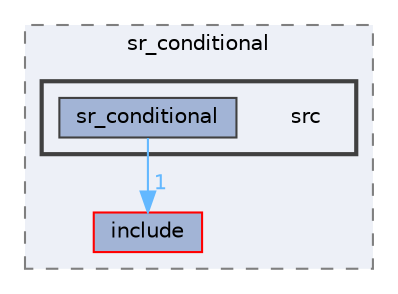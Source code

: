 digraph "smacc2_state_reactor_library/sr_conditional/src"
{
 // LATEX_PDF_SIZE
  bgcolor="transparent";
  edge [fontname=Helvetica,fontsize=10,labelfontname=Helvetica,labelfontsize=10];
  node [fontname=Helvetica,fontsize=10,shape=box,height=0.2,width=0.4];
  compound=true
  subgraph clusterdir_cea80c984bd8d3e82dd86212371321c8 {
    graph [ bgcolor="#edf0f7", pencolor="grey50", label="sr_conditional", fontname=Helvetica,fontsize=10 style="filled,dashed", URL="dir_cea80c984bd8d3e82dd86212371321c8.html",tooltip=""]
  dir_453a67c61189d534f54b66b790c53eb7 [label="include", fillcolor="#a2b4d6", color="red", style="filled", URL="dir_453a67c61189d534f54b66b790c53eb7.html",tooltip=""];
  subgraph clusterdir_b7a3b2eee794b8b253f6eabc2441be16 {
    graph [ bgcolor="#edf0f7", pencolor="grey25", label="", fontname=Helvetica,fontsize=10 style="filled,bold", URL="dir_b7a3b2eee794b8b253f6eabc2441be16.html",tooltip=""]
    dir_b7a3b2eee794b8b253f6eabc2441be16 [shape=plaintext, label="src"];
  dir_a331bbaff3239a559d4b79e1d251721f [label="sr_conditional", fillcolor="#a2b4d6", color="grey25", style="filled", URL="dir_a331bbaff3239a559d4b79e1d251721f.html",tooltip=""];
  }
  }
  dir_a331bbaff3239a559d4b79e1d251721f->dir_453a67c61189d534f54b66b790c53eb7 [headlabel="1", labeldistance=1.5 headhref="dir_000055_000027.html" color="steelblue1" fontcolor="steelblue1"];
}
